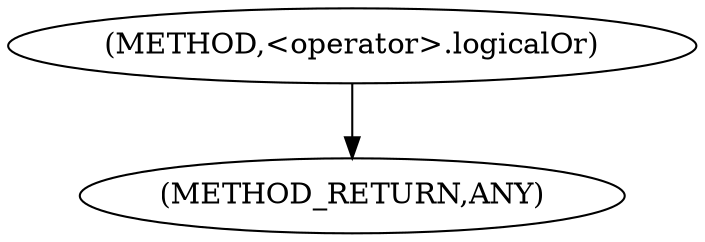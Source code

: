 digraph "&lt;operator&gt;.logicalOr" {  
"111669149718" [label = <(METHOD,&lt;operator&gt;.logicalOr)> ]
"128849018902" [label = <(METHOD_RETURN,ANY)> ]
  "111669149718" -> "128849018902" 
}
